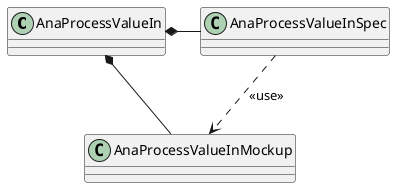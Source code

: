 @startuml
'https://plantuml.com/class-diagram

class AnaProcessValueIn

AnaProcessValueIn *- AnaProcessValueInSpec
AnaProcessValueInSpec ..> AnaProcessValueInMockup : <<use>>
AnaProcessValueIn *- AnaProcessValueInMockup

@enduml
